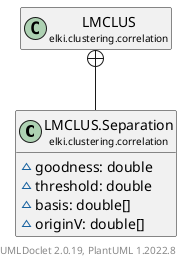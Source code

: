 @startuml
    remove .*\.(Instance|Par|Parameterizer|Factory)$
    set namespaceSeparator none
    hide empty fields
    hide empty methods

    class "<size:14>LMCLUS.Separation\n<size:10>elki.clustering.correlation" as elki.clustering.correlation.LMCLUS.Separation [[LMCLUS.Separation.html]] {
        ~goodness: double
        ~threshold: double
        ~basis: double[]
        ~originV: double[]
    }

    class "<size:14>LMCLUS\n<size:10>elki.clustering.correlation" as elki.clustering.correlation.LMCLUS [[LMCLUS.html]]

    elki.clustering.correlation.LMCLUS +-- elki.clustering.correlation.LMCLUS.Separation

    center footer UMLDoclet 2.0.19, PlantUML 1.2022.8
@enduml
